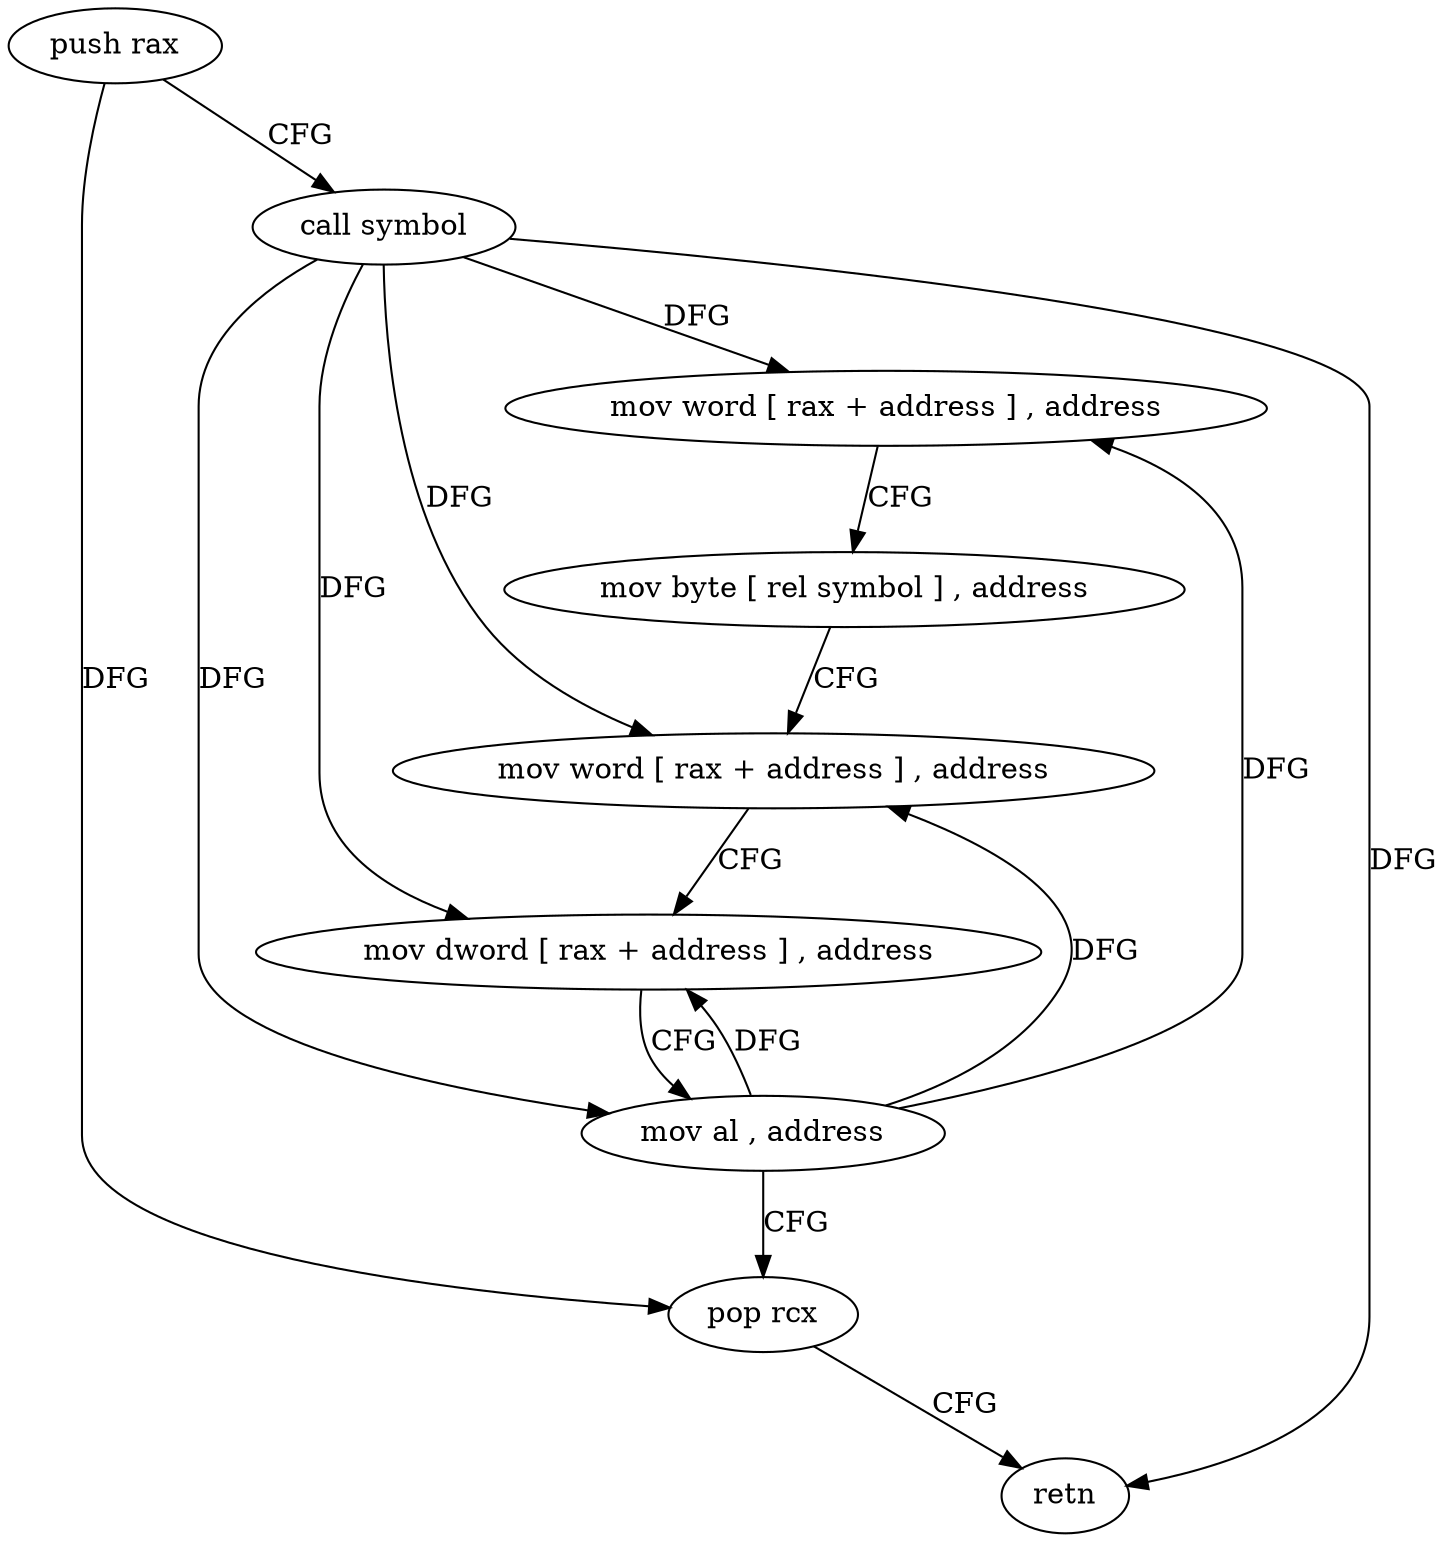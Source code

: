 digraph "func" {
"4241200" [label = "push rax" ]
"4241201" [label = "call symbol" ]
"4241206" [label = "mov word [ rax + address ] , address" ]
"4241212" [label = "mov byte [ rel symbol ] , address" ]
"4241219" [label = "mov word [ rax + address ] , address" ]
"4241225" [label = "mov dword [ rax + address ] , address" ]
"4241232" [label = "mov al , address" ]
"4241234" [label = "pop rcx" ]
"4241235" [label = "retn" ]
"4241200" -> "4241201" [ label = "CFG" ]
"4241200" -> "4241234" [ label = "DFG" ]
"4241201" -> "4241206" [ label = "DFG" ]
"4241201" -> "4241219" [ label = "DFG" ]
"4241201" -> "4241225" [ label = "DFG" ]
"4241201" -> "4241232" [ label = "DFG" ]
"4241201" -> "4241235" [ label = "DFG" ]
"4241206" -> "4241212" [ label = "CFG" ]
"4241212" -> "4241219" [ label = "CFG" ]
"4241219" -> "4241225" [ label = "CFG" ]
"4241225" -> "4241232" [ label = "CFG" ]
"4241232" -> "4241234" [ label = "CFG" ]
"4241232" -> "4241206" [ label = "DFG" ]
"4241232" -> "4241219" [ label = "DFG" ]
"4241232" -> "4241225" [ label = "DFG" ]
"4241234" -> "4241235" [ label = "CFG" ]
}
